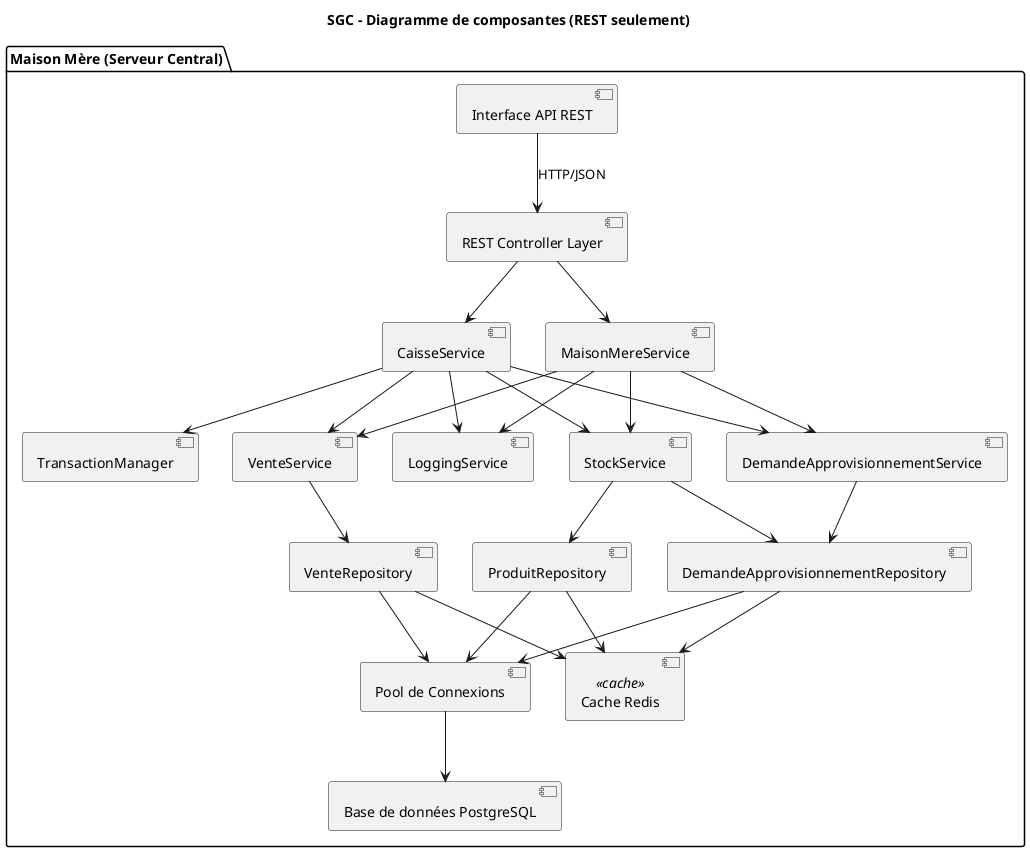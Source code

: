 @startuml
title SGC – Diagramme de composantes (REST seulement)

package "Maison Mère (Serveur Central)" {

  [Interface API REST] --> [REST Controller Layer] : HTTP/JSON

  [REST Controller Layer] --> [CaisseService]
  [REST Controller Layer] --> [MaisonMereService]

  [CaisseService] --> [StockService]
  [CaisseService] --> [VenteService]
  [CaisseService] --> [DemandeApprovisionnementService]
  [CaisseService] --> [TransactionManager]
  [CaisseService] --> [LoggingService]

  [MaisonMereService] --> [StockService]
  [MaisonMereService] --> [VenteService]
  [MaisonMereService] --> [DemandeApprovisionnementService]
  [MaisonMereService] --> [LoggingService]

  [StockService] --> [ProduitRepository]
  [StockService] --> [DemandeApprovisionnementRepository]

  [VenteService] --> [VenteRepository]

  [DemandeApprovisionnementService] --> [DemandeApprovisionnementRepository]

  [ProduitRepository] --> [Cache Redis]
  [VenteRepository] --> [Cache Redis]
  [DemandeApprovisionnementRepository] --> [Cache Redis]

  [ProduitRepository] --> [Pool de Connexions]
  [VenteRepository] --> [Pool de Connexions]
  [DemandeApprovisionnementRepository] --> [Pool de Connexions]

  [Pool de Connexions] --> [Base de données PostgreSQL]

  [Cache Redis] <<cache>>
}

@enduml
